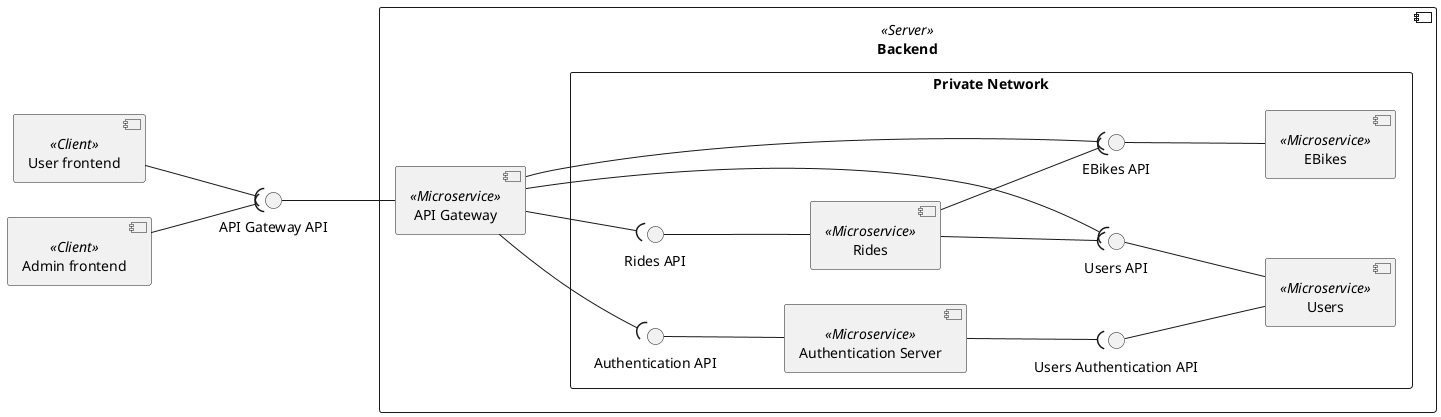 @startuml components

left to right direction

component "User frontend" as UserFE <<Client>>
component "Admin frontend" as AdminFE <<Client>>

component Backend <<Server>> {
    component "API Gateway" as APIGateway <<Microservice>>

    rectangle "Private Network" {
        component "EBikes" as EBikes <<Microservice>>
        interface "EBikes API" as EBikesAPI
        APIGateway --( EBikesAPI
        EBikes -u-() EBikesAPI

        component "Users" as Users <<Microservice>>
        interface "Users API" as UsersAPI
        APIGateway --( UsersAPI
        Users -u-() UsersAPI
        Users -u-() UserAuthAPI

        component "Rides" as Rides <<Microservice>>
        interface "Rides API" as RidesAPI
        APIGateway --( RidesAPI
        Rides -u-() RidesAPI
        Rides --( UsersAPI
        Rides --( EBikesAPI

        component "Authentication Server" as AuthServer <<Microservice>>
        interface "Authentication API" as AuthAPI
        APIGateway --( AuthAPI
        AuthServer -u-() AuthAPI

        interface "Users Authentication API" as UserAuthAPI
        AuthServer --( UserAuthAPI
    }
}

APIGateway -u-() "API Gateway API"
UserFE --( "API Gateway API"
AdminFE --( "API Gateway API"

@enduml